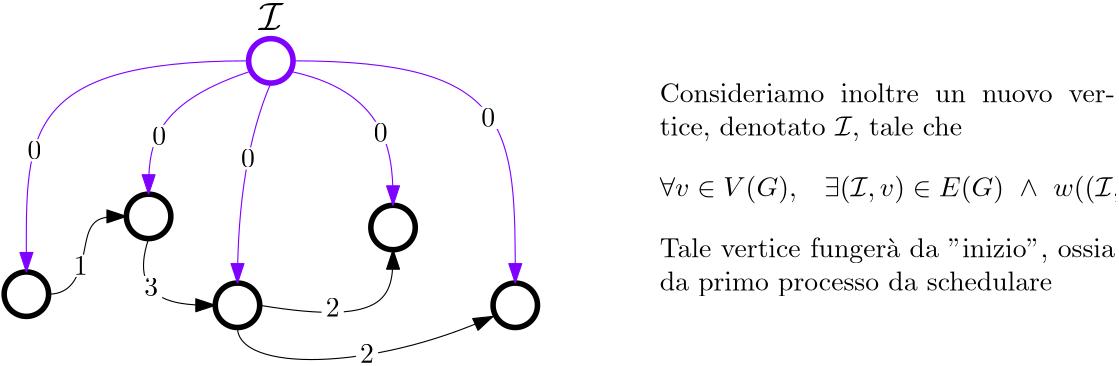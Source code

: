 <?xml version="1.0"?>
<!DOCTYPE ipe SYSTEM "ipe.dtd">
<ipe version="70218" creator="Ipe 7.2.28">
<info created="D:20240507221506" modified="D:20240507222204"/>
<preamble>\usepackage{amssymb}
\usepackage{amsmath}</preamble>
<ipestyle name="basic">
<symbol name="arrow/arc(spx)">
<path stroke="sym-stroke" fill="sym-stroke" pen="sym-pen">
0 0 m
-1 0.333 l
-1 -0.333 l
h
</path>
</symbol>
<symbol name="arrow/farc(spx)">
<path stroke="sym-stroke" fill="white" pen="sym-pen">
0 0 m
-1 0.333 l
-1 -0.333 l
h
</path>
</symbol>
<symbol name="arrow/ptarc(spx)">
<path stroke="sym-stroke" fill="sym-stroke" pen="sym-pen">
0 0 m
-1 0.333 l
-0.8 0 l
-1 -0.333 l
h
</path>
</symbol>
<symbol name="arrow/fptarc(spx)">
<path stroke="sym-stroke" fill="white" pen="sym-pen">
0 0 m
-1 0.333 l
-0.8 0 l
-1 -0.333 l
h
</path>
</symbol>
<symbol name="mark/circle(sx)" transformations="translations">
<path fill="sym-stroke">
0.6 0 0 0.6 0 0 e
0.4 0 0 0.4 0 0 e
</path>
</symbol>
<symbol name="mark/disk(sx)" transformations="translations">
<path fill="sym-stroke">
0.6 0 0 0.6 0 0 e
</path>
</symbol>
<symbol name="mark/fdisk(sfx)" transformations="translations">
<group>
<path fill="sym-fill">
0.5 0 0 0.5 0 0 e
</path>
<path fill="sym-stroke" fillrule="eofill">
0.6 0 0 0.6 0 0 e
0.4 0 0 0.4 0 0 e
</path>
</group>
</symbol>
<symbol name="mark/box(sx)" transformations="translations">
<path fill="sym-stroke" fillrule="eofill">
-0.6 -0.6 m
0.6 -0.6 l
0.6 0.6 l
-0.6 0.6 l
h
-0.4 -0.4 m
0.4 -0.4 l
0.4 0.4 l
-0.4 0.4 l
h
</path>
</symbol>
<symbol name="mark/square(sx)" transformations="translations">
<path fill="sym-stroke">
-0.6 -0.6 m
0.6 -0.6 l
0.6 0.6 l
-0.6 0.6 l
h
</path>
</symbol>
<symbol name="mark/fsquare(sfx)" transformations="translations">
<group>
<path fill="sym-fill">
-0.5 -0.5 m
0.5 -0.5 l
0.5 0.5 l
-0.5 0.5 l
h
</path>
<path fill="sym-stroke" fillrule="eofill">
-0.6 -0.6 m
0.6 -0.6 l
0.6 0.6 l
-0.6 0.6 l
h
-0.4 -0.4 m
0.4 -0.4 l
0.4 0.4 l
-0.4 0.4 l
h
</path>
</group>
</symbol>
<symbol name="mark/cross(sx)" transformations="translations">
<group>
<path fill="sym-stroke">
-0.43 -0.57 m
0.57 0.43 l
0.43 0.57 l
-0.57 -0.43 l
h
</path>
<path fill="sym-stroke">
-0.43 0.57 m
0.57 -0.43 l
0.43 -0.57 l
-0.57 0.43 l
h
</path>
</group>
</symbol>
<symbol name="arrow/fnormal(spx)">
<path stroke="sym-stroke" fill="white" pen="sym-pen">
0 0 m
-1 0.333 l
-1 -0.333 l
h
</path>
</symbol>
<symbol name="arrow/pointed(spx)">
<path stroke="sym-stroke" fill="sym-stroke" pen="sym-pen">
0 0 m
-1 0.333 l
-0.8 0 l
-1 -0.333 l
h
</path>
</symbol>
<symbol name="arrow/fpointed(spx)">
<path stroke="sym-stroke" fill="white" pen="sym-pen">
0 0 m
-1 0.333 l
-0.8 0 l
-1 -0.333 l
h
</path>
</symbol>
<symbol name="arrow/linear(spx)">
<path stroke="sym-stroke" pen="sym-pen">
-1 0.333 m
0 0 l
-1 -0.333 l
</path>
</symbol>
<symbol name="arrow/fdouble(spx)">
<path stroke="sym-stroke" fill="white" pen="sym-pen">
0 0 m
-1 0.333 l
-1 -0.333 l
h
-1 0 m
-2 0.333 l
-2 -0.333 l
h
</path>
</symbol>
<symbol name="arrow/double(spx)">
<path stroke="sym-stroke" fill="sym-stroke" pen="sym-pen">
0 0 m
-1 0.333 l
-1 -0.333 l
h
-1 0 m
-2 0.333 l
-2 -0.333 l
h
</path>
</symbol>
<symbol name="arrow/mid-normal(spx)">
<path stroke="sym-stroke" fill="sym-stroke" pen="sym-pen">
0.5 0 m
-0.5 0.333 l
-0.5 -0.333 l
h
</path>
</symbol>
<symbol name="arrow/mid-fnormal(spx)">
<path stroke="sym-stroke" fill="white" pen="sym-pen">
0.5 0 m
-0.5 0.333 l
-0.5 -0.333 l
h
</path>
</symbol>
<symbol name="arrow/mid-pointed(spx)">
<path stroke="sym-stroke" fill="sym-stroke" pen="sym-pen">
0.5 0 m
-0.5 0.333 l
-0.3 0 l
-0.5 -0.333 l
h
</path>
</symbol>
<symbol name="arrow/mid-fpointed(spx)">
<path stroke="sym-stroke" fill="white" pen="sym-pen">
0.5 0 m
-0.5 0.333 l
-0.3 0 l
-0.5 -0.333 l
h
</path>
</symbol>
<symbol name="arrow/mid-double(spx)">
<path stroke="sym-stroke" fill="sym-stroke" pen="sym-pen">
1 0 m
0 0.333 l
0 -0.333 l
h
0 0 m
-1 0.333 l
-1 -0.333 l
h
</path>
</symbol>
<symbol name="arrow/mid-fdouble(spx)">
<path stroke="sym-stroke" fill="white" pen="sym-pen">
1 0 m
0 0.333 l
0 -0.333 l
h
0 0 m
-1 0.333 l
-1 -0.333 l
h
</path>
</symbol>
<anglesize name="22.5 deg" value="22.5"/>
<anglesize name="30 deg" value="30"/>
<anglesize name="45 deg" value="45"/>
<anglesize name="60 deg" value="60"/>
<anglesize name="90 deg" value="90"/>
<arrowsize name="large" value="10"/>
<arrowsize name="small" value="5"/>
<arrowsize name="tiny" value="3"/>
<color name="blue" value="0 0 1"/>
<color name="brown" value="0.647 0.165 0.165"/>
<color name="darkblue" value="0 0 0.545"/>
<color name="darkcyan" value="0 0.545 0.545"/>
<color name="darkgray" value="0.663"/>
<color name="darkgreen" value="0 0.392 0"/>
<color name="darkmagenta" value="0.545 0 0.545"/>
<color name="darkorange" value="1 0.549 0"/>
<color name="darkred" value="0.545 0 0"/>
<color name="gold" value="1 0.843 0"/>
<color name="gray" value="0.745"/>
<color name="green" value="0 1 0"/>
<color name="lightblue" value="0.678 0.847 0.902"/>
<color name="lightcyan" value="0.878 1 1"/>
<color name="lightgray" value="0.827"/>
<color name="lightgreen" value="0.565 0.933 0.565"/>
<color name="lightyellow" value="1 1 0.878"/>
<color name="navy" value="0 0 0.502"/>
<color name="orange" value="1 0.647 0"/>
<color name="pink" value="1 0.753 0.796"/>
<color name="purple" value="0.627 0.125 0.941"/>
<color name="red" value="1 0 0"/>
<color name="seagreen" value="0.18 0.545 0.341"/>
<color name="turquoise" value="0.251 0.878 0.816"/>
<color name="violet" value="0.933 0.51 0.933"/>
<color name="yellow" value="1 1 0"/>
<dashstyle name="dash dot dotted" value="[4 2 1 2 1 2] 0"/>
<dashstyle name="dash dotted" value="[4 2 1 2] 0"/>
<dashstyle name="dashed" value="[4] 0"/>
<dashstyle name="dotted" value="[1 3] 0"/>
<gridsize name="10 pts (~3.5 mm)" value="10"/>
<gridsize name="14 pts (~5 mm)" value="14"/>
<gridsize name="16 pts (~6 mm)" value="16"/>
<gridsize name="20 pts (~7 mm)" value="20"/>
<gridsize name="28 pts (~10 mm)" value="28"/>
<gridsize name="32 pts (~12 mm)" value="32"/>
<gridsize name="4 pts" value="4"/>
<gridsize name="56 pts (~20 mm)" value="56"/>
<gridsize name="8 pts (~3 mm)" value="8"/>
<opacity name="10%" value="0.1"/>
<opacity name="30%" value="0.3"/>
<opacity name="50%" value="0.5"/>
<opacity name="75%" value="0.75"/>
<pen name="fat" value="1.2"/>
<pen name="heavier" value="0.8"/>
<pen name="ultrafat" value="2"/>
<symbolsize name="large" value="5"/>
<symbolsize name="small" value="2"/>
<symbolsize name="tiny" value="1.1"/>
<textsize name="Huge" value="\Huge"/>
<textsize name="LARGE" value="\LARGE"/>
<textsize name="Large" value="\Large"/>
<textsize name="footnote" value="\footnotesize"/>
<textsize name="huge" value="\huge"/>
<textsize name="large" value="\large"/>
<textsize name="script" value="\scriptsize"/>
<textsize name="small" value="\small"/>
<textsize name="tiny" value="\tiny"/>
<textstyle name="center" begin="\begin{center}" end="\end{center}"/>
<textstyle name="item" begin="\begin{itemize}\item{}" end="\end{itemize}"/>
<textstyle name="itemize" begin="\begin{itemize}" end="\end{itemize}"/>
<tiling name="falling" angle="-60" step="4" width="1"/>
<tiling name="rising" angle="30" step="4" width="1"/>
</ipestyle>
<page>
<layer name="alpha"/>
<view layers="alpha" active="alpha"/>
<path layer="alpha" stroke="black" fill="white" pen="ultrafat">
8 0 0 8 248 536 e
</path>
<path matrix="1 0 0 1 32 -32" stroke="black" fill="white" pen="ultrafat">
8 0 0 8 248 536 e
</path>
<path matrix="1 0 0 1 88 -4" stroke="black" fill="white" pen="ultrafat">
8 0 0 8 248 536 e
</path>
<path matrix="1 0 0 1 132 -32" stroke="black" fill="white" pen="ultrafat">
8 0 0 8 248 536 e
</path>
<path matrix="1 0 0 1 -44 -28" stroke="black" fill="white" pen="ultrafat">
8 0 0 8 248 536 e
</path>
<path stroke="black" arrow="normal/normal">
212 508 m
224 508
224 536
232 536
240 536 c
</path>
<path stroke="black" arrow="normal/normal">
248 528 m
240 504
260 504
272 504 c
</path>
<path stroke="black" arrow="normal/normal">
288 504 m
336 496
336 508
336 524 c
</path>
<path stroke="black" arrow="normal/normal">
280 496 m
280 480
328 480
372 500 c
</path>
<path matrix="1 0 0 1 44 56" stroke="0.502 0 1" fill="white" pen="ultrafat">
8 0 0 8 248 536 e
</path>
<text matrix="1 0 0 1 0 -4" transformations="translations" pos="292 612" stroke="black" type="label" width="8.871" height="9.803" depth="0" halign="center" valign="center" size="Large" style="math">\mathcal{I}</text>
<path stroke="0.502 0 1" arrow="normal/normal">
284 592 m
200 592
204 564
204 516 c
</path>
<path stroke="0.502 0 1" arrow="normal/normal">
300 592 m
380 592
380 568
380 512 c
</path>
<path stroke="0.502 0 1" arrow="normal/normal">
300 588 m
336 580
336 556
336 540 c
</path>
<path stroke="0.502 0 1" arrow="normal/normal">
284 588 m
248 576
248 560
248 544 c
</path>
<path stroke="0.502 0 1" arrow="normal/normal">
292 584 m
280 556
280 512 c
</path>
<path matrix="1 0 0 1 -21.1233 -48.2247" fill="white">
224 612 m
224 604 l
232 604 l
232 612 l
h
</path>
<text matrix="1 0 0 1 -85.1233 -52.2247" transformations="translations" pos="292 612" stroke="black" type="label" width="4.981" height="6.42" depth="0" halign="center" valign="center" style="math">0</text>
<path matrix="1 0 0 1 23.8086 -43.0575" fill="white">
224 612 m
224 604 l
232 604 l
232 612 l
h
</path>
<text matrix="1 0 0 1 -40.1914 -47.0575" transformations="translations" pos="292 612" stroke="black" type="label" width="4.981" height="6.42" depth="0" halign="center" valign="center" style="math">0</text>
<path matrix="1 0 0 1 55.7103 -51.1452" fill="white">
224 612 m
224 604 l
232 604 l
232 612 l
h
</path>
<text matrix="1 0 0 1 -8.28974 -55.1452" transformations="translations" pos="292 612" stroke="black" type="label" width="4.981" height="6.42" depth="0" halign="center" valign="center" style="math">0</text>
<path matrix="1 0 0 1 103.563 -41.9342" fill="white">
224 612 m
224 604 l
232 604 l
232 612 l
h
</path>
<text matrix="1 0 0 1 39.5628 -45.9342" transformations="translations" pos="292 612" stroke="black" type="label" width="4.981" height="6.42" depth="0" halign="center" valign="center" style="math">0</text>
<path matrix="1 0 0 1 142.204 -36.5423" fill="white">
224 612 m
224 604 l
232 604 l
232 612 l
h
</path>
<text matrix="1 0 0 1 78.2042 -40.5423" transformations="translations" pos="292 612" stroke="black" type="label" width="4.981" height="6.42" depth="0" halign="center" valign="center" style="math">0</text>
<path matrix="1 0 0 1 98.6202 -121.464" fill="white">
224 612 m
224 604 l
232 604 l
232 612 l
h
</path>
<text matrix="1 0 0 1 34.6202 -125.464" transformations="translations" pos="292 612" stroke="black" type="label" width="4.981" height="6.42" depth="0" halign="center" valign="center" style="math">2</text>
<path matrix="1 0 0 1 86.264 -104.839" fill="white">
224 612 m
224 604 l
232 604 l
232 612 l
h
</path>
<text matrix="1 0 0 1 22.264 -108.839" transformations="translations" pos="292 612" stroke="black" type="label" width="4.981" height="6.42" depth="0" halign="center" valign="center" style="math">2</text>
<path matrix="1 0 0 1 20.888 -97.4251" fill="white">
224 612 m
224 604 l
232 604 l
232 612 l
h
</path>
<text matrix="1 0 0 1 -43.112 -101.425" transformations="translations" pos="292 612" stroke="black" type="label" width="4.981" height="6.42" depth="0" halign="center" valign="center" style="math">3</text>
<path matrix="1 0 0 1 -4.49853 -89.7867" fill="white">
224 612 m
224 604 l
232 604 l
232 612 l
h
</path>
<text matrix="1 0 0 1 -68.4985 -93.7867" transformations="translations" pos="292 612" stroke="black" type="label" width="4.981" height="6.42" depth="0" halign="center" valign="center" style="math">1</text>
<text matrix="1 0 0 1 16 -24" transformations="translations" pos="416 608" stroke="0" type="minipage" width="164" height="40.752" depth="35.85" valign="top">Consideriamo inoltre un nuovo vertice, denotato $\mathcal{I} $, tale 
che $$\forall v\in V(G),\;\;\;\exists (\mathcal{I},v) \in E(G)\;\;\land\;\; w((\mathcal{I},v))=0 $$
Tale vertice fungerà da &quot;inizio&quot;, ossia da primo processo da schedulare</text>
</page>
</ipe>
